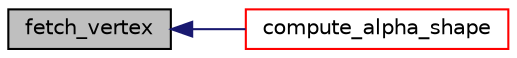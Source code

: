 digraph "fetch_vertex"
{
  edge [fontname="Helvetica",fontsize="10",labelfontname="Helvetica",labelfontsize="10"];
  node [fontname="Helvetica",fontsize="10",shape=record];
  rankdir="LR";
  Node31 [label="fetch_vertex",height=0.2,width=0.4,color="black", fillcolor="grey75", style="filled", fontcolor="black"];
  Node31 -> Node32 [dir="back",color="midnightblue",fontsize="10",style="solid",fontname="Helvetica"];
  Node32 [label="compute_alpha_shape",height=0.2,width=0.4,color="red", fillcolor="white", style="filled",URL="$alpha_8c.html#a4f47c3e26aa156219529477b79343691"];
}
